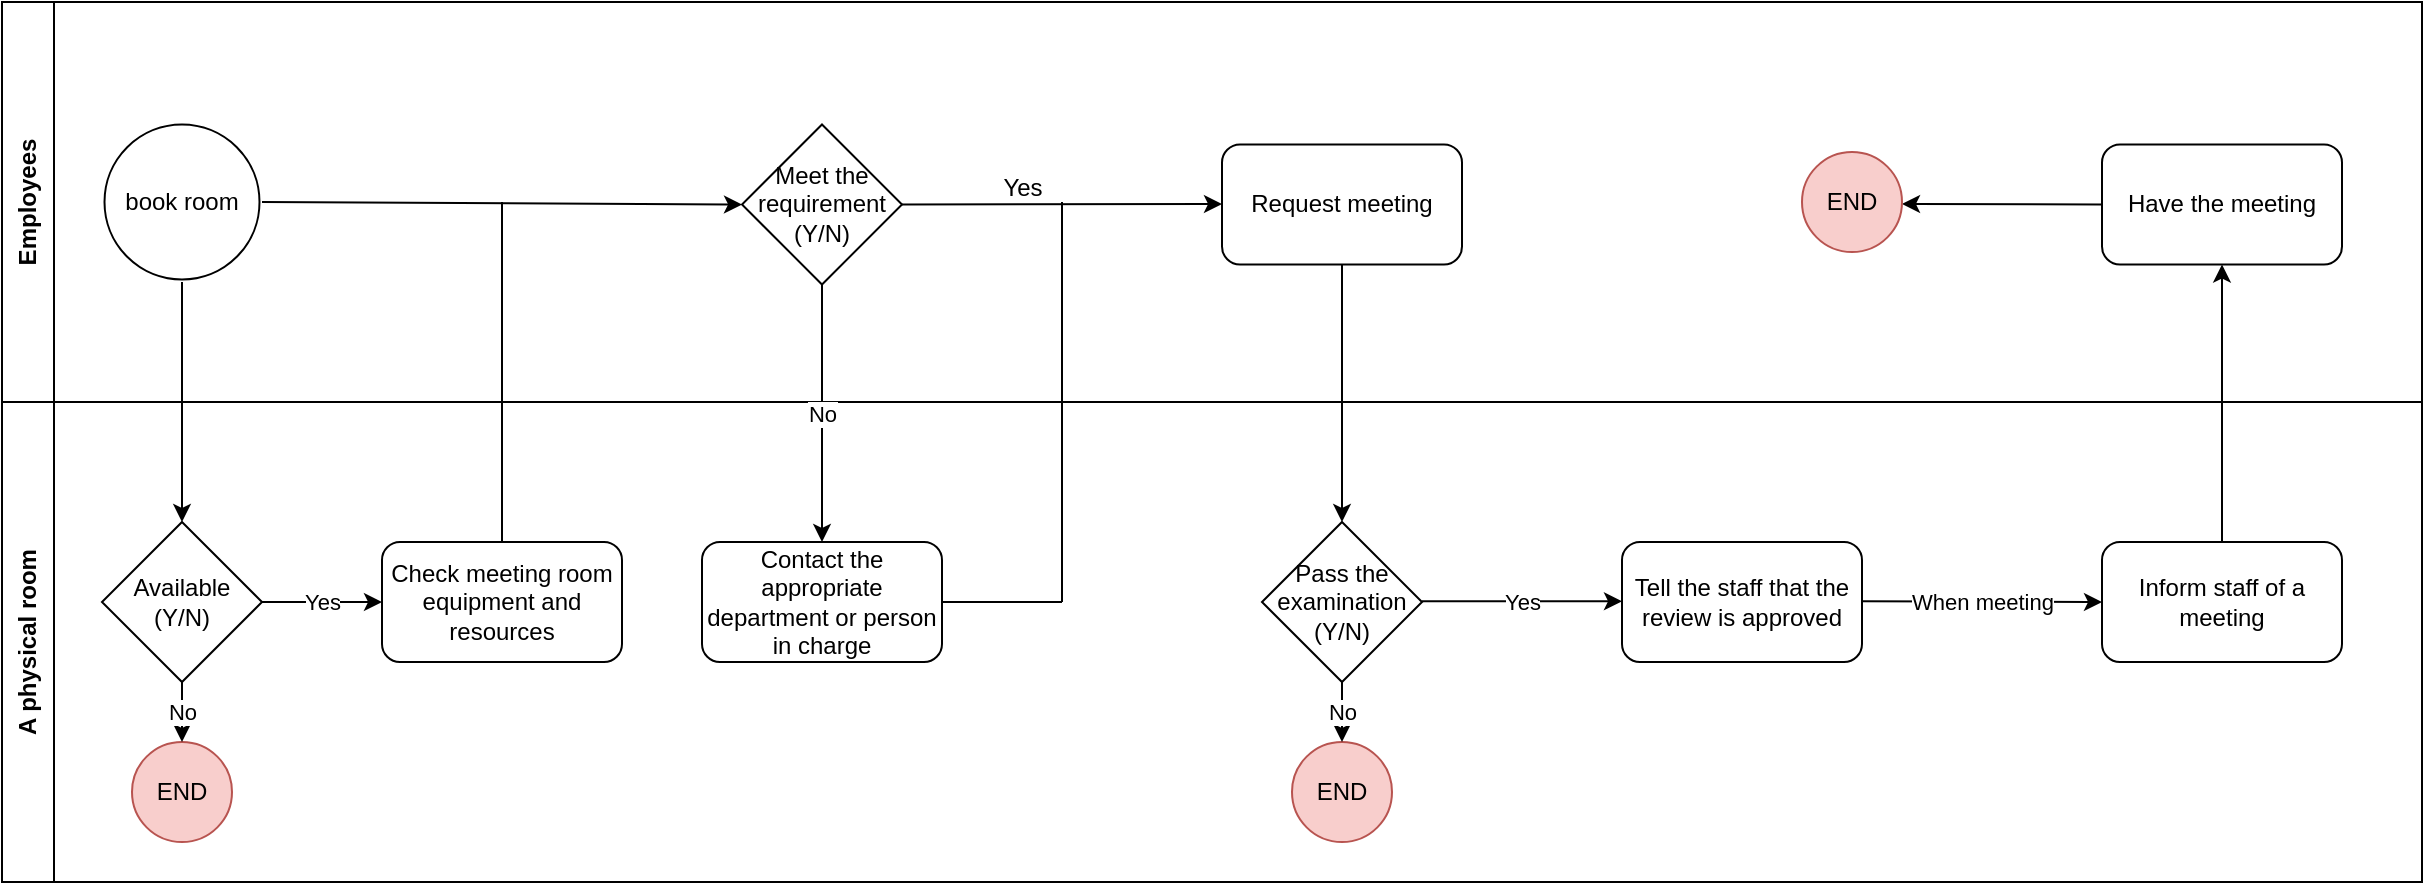 <mxfile version="21.7.5" type="github">
  <diagram id="prtHgNgQTEPvFCAcTncT" name="Page-1">
    <mxGraphModel dx="1397" dy="790" grid="1" gridSize="10" guides="1" tooltips="1" connect="1" arrows="1" fold="1" page="1" pageScale="1" pageWidth="2339" pageHeight="3300" math="0" shadow="0">
      <root>
        <mxCell id="0" />
        <mxCell id="1" parent="0" />
        <mxCell id="iHHh2kqLomGwsNMwZW_o-1" value="Employees" style="swimlane;horizontal=0;whiteSpace=wrap;html=1;startSize=26;" vertex="1" parent="1">
          <mxGeometry x="70" y="400" width="1210" height="200" as="geometry" />
        </mxCell>
        <mxCell id="iHHh2kqLomGwsNMwZW_o-4" value="book room" style="ellipse;whiteSpace=wrap;html=1;aspect=fixed;" vertex="1" parent="iHHh2kqLomGwsNMwZW_o-1">
          <mxGeometry x="51.25" y="61.25" width="77.5" height="77.5" as="geometry" />
        </mxCell>
        <mxCell id="iHHh2kqLomGwsNMwZW_o-27" value="Meet the requirement&lt;br&gt;(Y/N)" style="rhombus;whiteSpace=wrap;html=1;" vertex="1" parent="iHHh2kqLomGwsNMwZW_o-1">
          <mxGeometry x="370" y="61.25" width="80" height="80" as="geometry" />
        </mxCell>
        <mxCell id="iHHh2kqLomGwsNMwZW_o-37" value="" style="endArrow=classic;html=1;rounded=0;exitX=1;exitY=0.5;exitDx=0;exitDy=0;" edge="1" parent="iHHh2kqLomGwsNMwZW_o-1" source="iHHh2kqLomGwsNMwZW_o-27">
          <mxGeometry width="50" height="50" relative="1" as="geometry">
            <mxPoint x="460" y="170" as="sourcePoint" />
            <mxPoint x="610" y="101" as="targetPoint" />
          </mxGeometry>
        </mxCell>
        <mxCell id="iHHh2kqLomGwsNMwZW_o-39" value="Yes" style="text;html=1;align=center;verticalAlign=middle;resizable=0;points=[];autosize=1;strokeColor=none;fillColor=none;" vertex="1" parent="iHHh2kqLomGwsNMwZW_o-1">
          <mxGeometry x="490" y="78" width="40" height="30" as="geometry" />
        </mxCell>
        <mxCell id="iHHh2kqLomGwsNMwZW_o-41" value="Request meeting" style="rounded=1;whiteSpace=wrap;html=1;" vertex="1" parent="iHHh2kqLomGwsNMwZW_o-1">
          <mxGeometry x="610" y="71.25" width="120" height="60" as="geometry" />
        </mxCell>
        <mxCell id="iHHh2kqLomGwsNMwZW_o-56" value="Have the meeting" style="rounded=1;whiteSpace=wrap;html=1;" vertex="1" parent="iHHh2kqLomGwsNMwZW_o-1">
          <mxGeometry x="1050" y="71.25" width="120" height="60" as="geometry" />
        </mxCell>
        <mxCell id="iHHh2kqLomGwsNMwZW_o-57" value="" style="endArrow=classic;html=1;rounded=0;exitX=0;exitY=0.5;exitDx=0;exitDy=0;" edge="1" parent="iHHh2kqLomGwsNMwZW_o-1" source="iHHh2kqLomGwsNMwZW_o-56">
          <mxGeometry width="50" height="50" relative="1" as="geometry">
            <mxPoint x="920" y="125" as="sourcePoint" />
            <mxPoint x="950" y="101" as="targetPoint" />
          </mxGeometry>
        </mxCell>
        <mxCell id="iHHh2kqLomGwsNMwZW_o-58" value="END" style="ellipse;whiteSpace=wrap;html=1;aspect=fixed;fillColor=#f8cecc;strokeColor=#b85450;" vertex="1" parent="iHHh2kqLomGwsNMwZW_o-1">
          <mxGeometry x="900" y="75" width="50" height="50" as="geometry" />
        </mxCell>
        <mxCell id="iHHh2kqLomGwsNMwZW_o-2" value="A physical room" style="swimlane;horizontal=0;whiteSpace=wrap;html=1;startSize=26;" vertex="1" parent="1">
          <mxGeometry x="70" y="600" width="1210" height="240" as="geometry" />
        </mxCell>
        <mxCell id="iHHh2kqLomGwsNMwZW_o-7" value="Available&lt;br&gt;(Y/N)" style="rhombus;whiteSpace=wrap;html=1;" vertex="1" parent="iHHh2kqLomGwsNMwZW_o-2">
          <mxGeometry x="50" y="60" width="80" height="80" as="geometry" />
        </mxCell>
        <mxCell id="iHHh2kqLomGwsNMwZW_o-10" value="END" style="ellipse;whiteSpace=wrap;html=1;aspect=fixed;fillColor=#f8cecc;strokeColor=#b85450;" vertex="1" parent="iHHh2kqLomGwsNMwZW_o-2">
          <mxGeometry x="65" y="170" width="50" height="50" as="geometry" />
        </mxCell>
        <mxCell id="iHHh2kqLomGwsNMwZW_o-15" value="" style="endArrow=classic;html=1;rounded=0;exitX=0.5;exitY=1;exitDx=0;exitDy=0;entryX=0.5;entryY=0;entryDx=0;entryDy=0;" edge="1" parent="iHHh2kqLomGwsNMwZW_o-2" source="iHHh2kqLomGwsNMwZW_o-7" target="iHHh2kqLomGwsNMwZW_o-10">
          <mxGeometry relative="1" as="geometry">
            <mxPoint x="370" y="-10" as="sourcePoint" />
            <mxPoint x="470" y="-10" as="targetPoint" />
          </mxGeometry>
        </mxCell>
        <mxCell id="iHHh2kqLomGwsNMwZW_o-16" value="No" style="edgeLabel;resizable=0;html=1;align=center;verticalAlign=middle;" connectable="0" vertex="1" parent="iHHh2kqLomGwsNMwZW_o-15">
          <mxGeometry relative="1" as="geometry" />
        </mxCell>
        <mxCell id="iHHh2kqLomGwsNMwZW_o-19" value="Check meeting room equipment and resources" style="rounded=1;whiteSpace=wrap;html=1;" vertex="1" parent="iHHh2kqLomGwsNMwZW_o-2">
          <mxGeometry x="190.0" y="70" width="120" height="60" as="geometry" />
        </mxCell>
        <mxCell id="iHHh2kqLomGwsNMwZW_o-20" value="" style="endArrow=classic;html=1;rounded=0;exitX=1;exitY=0.5;exitDx=0;exitDy=0;entryX=0;entryY=0.5;entryDx=0;entryDy=0;" edge="1" parent="iHHh2kqLomGwsNMwZW_o-2" source="iHHh2kqLomGwsNMwZW_o-7" target="iHHh2kqLomGwsNMwZW_o-19">
          <mxGeometry relative="1" as="geometry">
            <mxPoint x="370" y="-10" as="sourcePoint" />
            <mxPoint x="470" y="-10" as="targetPoint" />
          </mxGeometry>
        </mxCell>
        <mxCell id="iHHh2kqLomGwsNMwZW_o-21" value="Yes" style="edgeLabel;resizable=0;html=1;align=center;verticalAlign=middle;" connectable="0" vertex="1" parent="iHHh2kqLomGwsNMwZW_o-20">
          <mxGeometry relative="1" as="geometry" />
        </mxCell>
        <mxCell id="iHHh2kqLomGwsNMwZW_o-33" value="Contact the appropriate department or person in charge" style="rounded=1;whiteSpace=wrap;html=1;" vertex="1" parent="iHHh2kqLomGwsNMwZW_o-2">
          <mxGeometry x="350" y="70" width="120" height="60" as="geometry" />
        </mxCell>
        <mxCell id="iHHh2kqLomGwsNMwZW_o-35" value="" style="endArrow=none;html=1;rounded=0;exitX=1;exitY=0.5;exitDx=0;exitDy=0;" edge="1" parent="iHHh2kqLomGwsNMwZW_o-2" source="iHHh2kqLomGwsNMwZW_o-33">
          <mxGeometry width="50" height="50" relative="1" as="geometry">
            <mxPoint x="490" y="90" as="sourcePoint" />
            <mxPoint x="530" y="100" as="targetPoint" />
          </mxGeometry>
        </mxCell>
        <mxCell id="iHHh2kqLomGwsNMwZW_o-36" value="" style="endArrow=none;html=1;rounded=0;" edge="1" parent="iHHh2kqLomGwsNMwZW_o-2">
          <mxGeometry width="50" height="50" relative="1" as="geometry">
            <mxPoint x="530" y="100" as="sourcePoint" />
            <mxPoint x="530" y="-100" as="targetPoint" />
          </mxGeometry>
        </mxCell>
        <mxCell id="iHHh2kqLomGwsNMwZW_o-42" value="Pass the examination&lt;br&gt;(Y/N)" style="rhombus;whiteSpace=wrap;html=1;" vertex="1" parent="iHHh2kqLomGwsNMwZW_o-2">
          <mxGeometry x="630" y="60" width="80" height="80" as="geometry" />
        </mxCell>
        <mxCell id="iHHh2kqLomGwsNMwZW_o-43" value="END" style="ellipse;whiteSpace=wrap;html=1;aspect=fixed;fillColor=#f8cecc;strokeColor=#b85450;" vertex="1" parent="iHHh2kqLomGwsNMwZW_o-2">
          <mxGeometry x="645" y="170" width="50" height="50" as="geometry" />
        </mxCell>
        <mxCell id="iHHh2kqLomGwsNMwZW_o-44" value="" style="endArrow=classic;html=1;rounded=0;entryX=0.5;entryY=0;entryDx=0;entryDy=0;" edge="1" parent="iHHh2kqLomGwsNMwZW_o-2" target="iHHh2kqLomGwsNMwZW_o-43">
          <mxGeometry relative="1" as="geometry">
            <mxPoint x="670" y="140" as="sourcePoint" />
            <mxPoint x="770" y="140" as="targetPoint" />
          </mxGeometry>
        </mxCell>
        <mxCell id="iHHh2kqLomGwsNMwZW_o-45" value="No" style="edgeLabel;resizable=0;html=1;align=center;verticalAlign=middle;" connectable="0" vertex="1" parent="iHHh2kqLomGwsNMwZW_o-44">
          <mxGeometry relative="1" as="geometry" />
        </mxCell>
        <mxCell id="iHHh2kqLomGwsNMwZW_o-47" value="" style="endArrow=classic;html=1;rounded=0;" edge="1" parent="iHHh2kqLomGwsNMwZW_o-2">
          <mxGeometry relative="1" as="geometry">
            <mxPoint x="710" y="99.66" as="sourcePoint" />
            <mxPoint x="810" y="99.66" as="targetPoint" />
          </mxGeometry>
        </mxCell>
        <mxCell id="iHHh2kqLomGwsNMwZW_o-48" value="Yes" style="edgeLabel;resizable=0;html=1;align=center;verticalAlign=middle;" connectable="0" vertex="1" parent="iHHh2kqLomGwsNMwZW_o-47">
          <mxGeometry relative="1" as="geometry" />
        </mxCell>
        <mxCell id="iHHh2kqLomGwsNMwZW_o-50" value="Tell the staff that the review is approved" style="rounded=1;whiteSpace=wrap;html=1;" vertex="1" parent="iHHh2kqLomGwsNMwZW_o-2">
          <mxGeometry x="810" y="70" width="120" height="60" as="geometry" />
        </mxCell>
        <mxCell id="iHHh2kqLomGwsNMwZW_o-51" value="" style="endArrow=classic;html=1;rounded=0;" edge="1" parent="iHHh2kqLomGwsNMwZW_o-2">
          <mxGeometry relative="1" as="geometry">
            <mxPoint x="930" y="99.66" as="sourcePoint" />
            <mxPoint x="1050" y="100" as="targetPoint" />
          </mxGeometry>
        </mxCell>
        <mxCell id="iHHh2kqLomGwsNMwZW_o-52" value="When meeting" style="edgeLabel;resizable=0;html=1;align=center;verticalAlign=middle;" connectable="0" vertex="1" parent="iHHh2kqLomGwsNMwZW_o-51">
          <mxGeometry relative="1" as="geometry" />
        </mxCell>
        <mxCell id="iHHh2kqLomGwsNMwZW_o-54" value="Inform staff of a meeting" style="rounded=1;whiteSpace=wrap;html=1;" vertex="1" parent="iHHh2kqLomGwsNMwZW_o-2">
          <mxGeometry x="1050" y="70" width="120" height="60" as="geometry" />
        </mxCell>
        <mxCell id="iHHh2kqLomGwsNMwZW_o-55" value="" style="endArrow=classic;html=1;rounded=0;entryX=0.5;entryY=1;entryDx=0;entryDy=0;" edge="1" parent="iHHh2kqLomGwsNMwZW_o-2" target="iHHh2kqLomGwsNMwZW_o-56">
          <mxGeometry width="50" height="50" relative="1" as="geometry">
            <mxPoint x="1110" y="70" as="sourcePoint" />
            <mxPoint x="1110" y="-60" as="targetPoint" />
          </mxGeometry>
        </mxCell>
        <mxCell id="iHHh2kqLomGwsNMwZW_o-9" value="" style="endArrow=classic;html=1;rounded=0;entryX=0.5;entryY=0;entryDx=0;entryDy=0;" edge="1" parent="1" target="iHHh2kqLomGwsNMwZW_o-7">
          <mxGeometry width="50" height="50" relative="1" as="geometry">
            <mxPoint x="160" y="540" as="sourcePoint" />
            <mxPoint x="520" y="560" as="targetPoint" />
          </mxGeometry>
        </mxCell>
        <mxCell id="iHHh2kqLomGwsNMwZW_o-28" value="" style="endArrow=classic;html=1;rounded=0;entryX=0;entryY=0.5;entryDx=0;entryDy=0;" edge="1" parent="1" target="iHHh2kqLomGwsNMwZW_o-27">
          <mxGeometry width="50" height="50" relative="1" as="geometry">
            <mxPoint x="200" y="500" as="sourcePoint" />
            <mxPoint x="520" y="560" as="targetPoint" />
          </mxGeometry>
        </mxCell>
        <mxCell id="iHHh2kqLomGwsNMwZW_o-30" value="" style="endArrow=none;html=1;rounded=0;exitX=0.5;exitY=0;exitDx=0;exitDy=0;" edge="1" parent="1" source="iHHh2kqLomGwsNMwZW_o-19">
          <mxGeometry width="50" height="50" relative="1" as="geometry">
            <mxPoint x="470" y="610" as="sourcePoint" />
            <mxPoint x="320" y="500" as="targetPoint" />
          </mxGeometry>
        </mxCell>
        <mxCell id="iHHh2kqLomGwsNMwZW_o-31" value="" style="endArrow=classic;html=1;rounded=0;exitX=0.5;exitY=1;exitDx=0;exitDy=0;entryX=0.5;entryY=0;entryDx=0;entryDy=0;" edge="1" parent="1" source="iHHh2kqLomGwsNMwZW_o-27" target="iHHh2kqLomGwsNMwZW_o-33">
          <mxGeometry relative="1" as="geometry">
            <mxPoint x="440" y="590" as="sourcePoint" />
            <mxPoint x="471" y="669" as="targetPoint" />
          </mxGeometry>
        </mxCell>
        <mxCell id="iHHh2kqLomGwsNMwZW_o-32" value="No" style="edgeLabel;resizable=0;html=1;align=center;verticalAlign=middle;" connectable="0" vertex="1" parent="iHHh2kqLomGwsNMwZW_o-31">
          <mxGeometry relative="1" as="geometry" />
        </mxCell>
        <mxCell id="iHHh2kqLomGwsNMwZW_o-46" value="" style="endArrow=classic;html=1;rounded=0;exitX=0.5;exitY=1;exitDx=0;exitDy=0;entryX=0.5;entryY=0;entryDx=0;entryDy=0;" edge="1" parent="1" source="iHHh2kqLomGwsNMwZW_o-41" target="iHHh2kqLomGwsNMwZW_o-42">
          <mxGeometry width="50" height="50" relative="1" as="geometry">
            <mxPoint x="760" y="581.25" as="sourcePoint" />
            <mxPoint x="810" y="531.25" as="targetPoint" />
          </mxGeometry>
        </mxCell>
      </root>
    </mxGraphModel>
  </diagram>
</mxfile>
